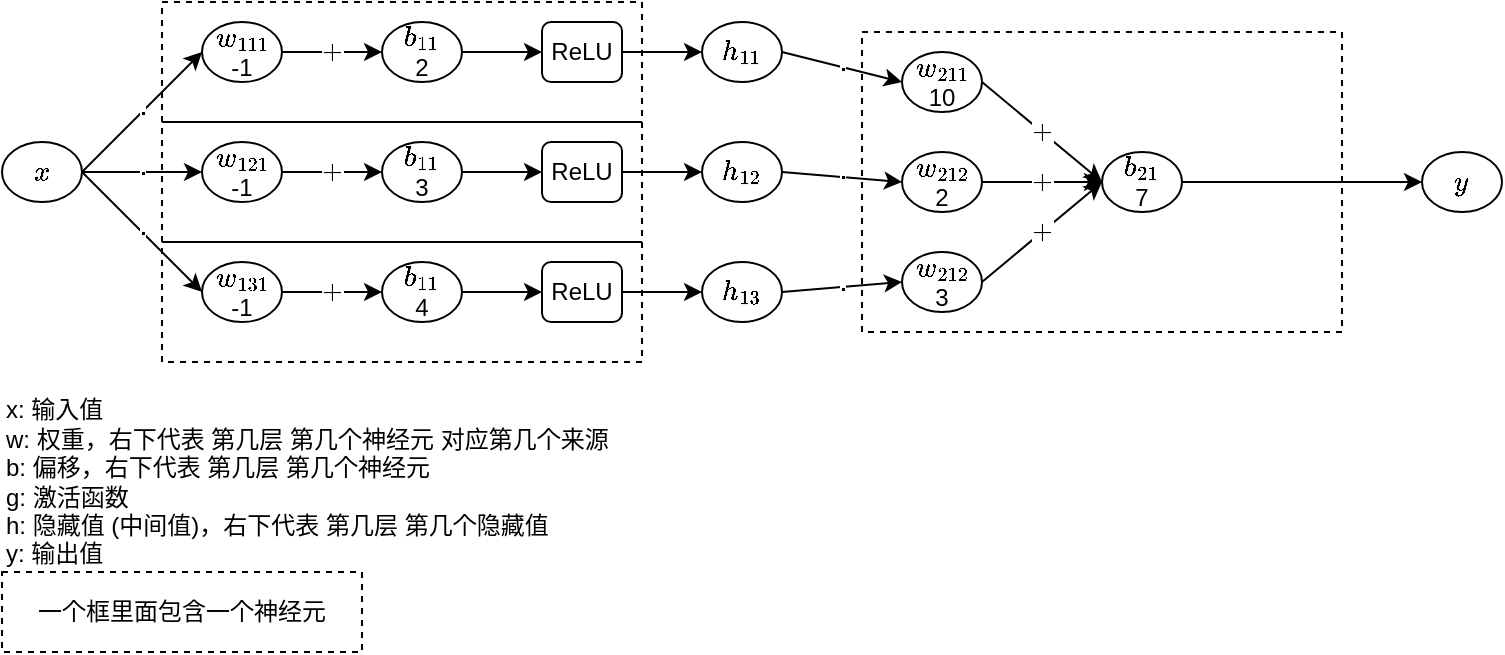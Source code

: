 <mxfile version="12.9.3" type="device"><diagram id="DDerkTSMOGno1rbY5GiT" name="Page-1"><mxGraphModel dx="946" dy="608" grid="1" gridSize="10" guides="1" tooltips="1" connect="1" arrows="1" fold="1" page="1" pageScale="1" pageWidth="850" pageHeight="1100" math="1" shadow="0"><root><mxCell id="0"/><mxCell id="1" parent="0"/><mxCell id="TU0UpIMzO4x8-RY9FNKX-3" value="" style="rounded=0;whiteSpace=wrap;html=1;align=center;fillColor=none;dashed=1;" parent="1" vertex="1"><mxGeometry x="170" y="95" width="240" height="60" as="geometry"/></mxCell><mxCell id="TU0UpIMzO4x8-RY9FNKX-4" value="`*`" style="rounded=0;orthogonalLoop=1;jettySize=auto;html=1;exitX=1;exitY=0.5;exitDx=0;exitDy=0;entryX=0;entryY=0.5;entryDx=0;entryDy=0;" parent="1" source="TU0UpIMzO4x8-RY9FNKX-5" target="TU0UpIMzO4x8-RY9FNKX-9" edge="1"><mxGeometry relative="1" as="geometry"/></mxCell><mxCell id="TU0UpIMzO4x8-RY9FNKX-5" value="`x`" style="ellipse;whiteSpace=wrap;html=1;" parent="1" vertex="1"><mxGeometry x="90" y="165" width="40" height="30" as="geometry"/></mxCell><mxCell id="TU0UpIMzO4x8-RY9FNKX-8" value="`+`" style="edgeStyle=none;rounded=0;orthogonalLoop=1;jettySize=auto;html=1;exitX=1;exitY=0.5;exitDx=0;exitDy=0;entryX=0;entryY=0.5;entryDx=0;entryDy=0;" parent="1" source="TU0UpIMzO4x8-RY9FNKX-9" target="TU0UpIMzO4x8-RY9FNKX-21" edge="1"><mxGeometry relative="1" as="geometry"/></mxCell><mxCell id="TU0UpIMzO4x8-RY9FNKX-9" value="`w_111`&lt;br&gt;-1" style="ellipse;whiteSpace=wrap;html=1;" parent="1" vertex="1"><mxGeometry x="190" y="105" width="40" height="30" as="geometry"/></mxCell><mxCell id="TU0UpIMzO4x8-RY9FNKX-20" style="edgeStyle=none;rounded=0;orthogonalLoop=1;jettySize=auto;html=1;exitX=1;exitY=0.5;exitDx=0;exitDy=0;entryX=0;entryY=0.5;entryDx=0;entryDy=0;" parent="1" source="TU0UpIMzO4x8-RY9FNKX-21" target="TU0UpIMzO4x8-RY9FNKX-39" edge="1"><mxGeometry relative="1" as="geometry"/></mxCell><mxCell id="TU0UpIMzO4x8-RY9FNKX-21" value="`b_11`&lt;br&gt;2" style="ellipse;whiteSpace=wrap;html=1;" parent="1" vertex="1"><mxGeometry x="280" y="105" width="40" height="30" as="geometry"/></mxCell><mxCell id="TU0UpIMzO4x8-RY9FNKX-31" value="`h_11`" style="ellipse;whiteSpace=wrap;html=1;" parent="1" vertex="1"><mxGeometry x="440" y="105" width="40" height="30" as="geometry"/></mxCell><mxCell id="TU0UpIMzO4x8-RY9FNKX-35" value="x: 输入值&lt;br&gt;w: 权重，右下代表 第几层 第几个神经元 对应第几个来源&lt;br&gt;b: 偏移，右下代表 第几层 第几个神经元&lt;br&gt;g: 激活函数&lt;br&gt;h: 隐藏值 (中间值)，右下代表 第几层 第几个隐藏值&lt;br&gt;y: 输出值" style="text;html=1;strokeColor=none;fillColor=none;align=left;verticalAlign=middle;whiteSpace=wrap;rounded=0;" parent="1" vertex="1"><mxGeometry x="90" y="290" width="320" height="90" as="geometry"/></mxCell><mxCell id="TU0UpIMzO4x8-RY9FNKX-38" style="edgeStyle=none;rounded=0;orthogonalLoop=1;jettySize=auto;html=1;exitX=1;exitY=0.5;exitDx=0;exitDy=0;entryX=0;entryY=0.5;entryDx=0;entryDy=0;" parent="1" source="TU0UpIMzO4x8-RY9FNKX-39" target="TU0UpIMzO4x8-RY9FNKX-31" edge="1"><mxGeometry relative="1" as="geometry"/></mxCell><mxCell id="TU0UpIMzO4x8-RY9FNKX-39" value="ReLU" style="rounded=1;whiteSpace=wrap;html=1;align=center;" parent="1" vertex="1"><mxGeometry x="360" y="105" width="40" height="30" as="geometry"/></mxCell><mxCell id="TU0UpIMzO4x8-RY9FNKX-40" value="一个框里面包含一个神经元" style="rounded=0;whiteSpace=wrap;html=1;align=center;fillColor=none;dashed=1;" parent="1" vertex="1"><mxGeometry x="90" y="380" width="180" height="40" as="geometry"/></mxCell><mxCell id="TU0UpIMzO4x8-RY9FNKX-41" value="" style="rounded=0;whiteSpace=wrap;html=1;align=center;fillColor=none;dashed=1;" parent="1" vertex="1"><mxGeometry x="520" y="110" width="240" height="150" as="geometry"/></mxCell><mxCell id="TU0UpIMzO4x8-RY9FNKX-42" value="`+`" style="edgeStyle=none;rounded=0;orthogonalLoop=1;jettySize=auto;html=1;exitX=1;exitY=0.5;exitDx=0;exitDy=0;entryX=0;entryY=0.5;entryDx=0;entryDy=0;" parent="1" source="TU0UpIMzO4x8-RY9FNKX-43" target="TU0UpIMzO4x8-RY9FNKX-48" edge="1"><mxGeometry relative="1" as="geometry"/></mxCell><mxCell id="TU0UpIMzO4x8-RY9FNKX-43" value="`w_211`&lt;br&gt;10" style="ellipse;whiteSpace=wrap;html=1;" parent="1" vertex="1"><mxGeometry x="540" y="120" width="40" height="30" as="geometry"/></mxCell><mxCell id="TU0UpIMzO4x8-RY9FNKX-44" value="`w_212`&lt;br&gt;2" style="ellipse;whiteSpace=wrap;html=1;" parent="1" vertex="1"><mxGeometry x="540" y="170" width="40" height="30" as="geometry"/></mxCell><mxCell id="TU0UpIMzO4x8-RY9FNKX-47" style="edgeStyle=none;rounded=0;orthogonalLoop=1;jettySize=auto;html=1;exitX=1;exitY=0.5;exitDx=0;exitDy=0;" parent="1" source="TU0UpIMzO4x8-RY9FNKX-48" target="TU0UpIMzO4x8-RY9FNKX-71" edge="1"><mxGeometry relative="1" as="geometry"><mxPoint x="720" y="185" as="targetPoint"/></mxGeometry></mxCell><mxCell id="TU0UpIMzO4x8-RY9FNKX-48" value="`b_21`&lt;br&gt;7" style="ellipse;whiteSpace=wrap;html=1;" parent="1" vertex="1"><mxGeometry x="640" y="170" width="40" height="30" as="geometry"/></mxCell><mxCell id="TU0UpIMzO4x8-RY9FNKX-51" value="`+`" style="edgeStyle=none;rounded=0;orthogonalLoop=1;jettySize=auto;html=1;exitX=1;exitY=0.5;exitDx=0;exitDy=0;entryX=0;entryY=0.5;entryDx=0;entryDy=0;" parent="1" source="TU0UpIMzO4x8-RY9FNKX-44" target="TU0UpIMzO4x8-RY9FNKX-48" edge="1"><mxGeometry relative="1" as="geometry"><mxPoint x="590" y="195" as="sourcePoint"/><mxPoint x="650" y="195" as="targetPoint"/></mxGeometry></mxCell><mxCell id="TU0UpIMzO4x8-RY9FNKX-71" value="`y`" style="ellipse;whiteSpace=wrap;html=1;" parent="1" vertex="1"><mxGeometry x="800" y="170" width="40" height="30" as="geometry"/></mxCell><mxCell id="TU0UpIMzO4x8-RY9FNKX-73" value="" style="rounded=0;whiteSpace=wrap;html=1;align=center;fillColor=none;dashed=1;" parent="1" vertex="1"><mxGeometry x="170" y="155" width="240" height="60" as="geometry"/></mxCell><mxCell id="TU0UpIMzO4x8-RY9FNKX-74" value="`+`" style="edgeStyle=none;rounded=0;orthogonalLoop=1;jettySize=auto;html=1;exitX=1;exitY=0.5;exitDx=0;exitDy=0;entryX=0;entryY=0.5;entryDx=0;entryDy=0;" parent="1" source="TU0UpIMzO4x8-RY9FNKX-75" target="TU0UpIMzO4x8-RY9FNKX-77" edge="1"><mxGeometry relative="1" as="geometry"/></mxCell><mxCell id="TU0UpIMzO4x8-RY9FNKX-75" value="`w_121`&lt;br&gt;-1" style="ellipse;whiteSpace=wrap;html=1;" parent="1" vertex="1"><mxGeometry x="190" y="165" width="40" height="30" as="geometry"/></mxCell><mxCell id="TU0UpIMzO4x8-RY9FNKX-76" style="edgeStyle=none;rounded=0;orthogonalLoop=1;jettySize=auto;html=1;exitX=1;exitY=0.5;exitDx=0;exitDy=0;entryX=0;entryY=0.5;entryDx=0;entryDy=0;" parent="1" source="TU0UpIMzO4x8-RY9FNKX-77" target="TU0UpIMzO4x8-RY9FNKX-78" edge="1"><mxGeometry relative="1" as="geometry"/></mxCell><mxCell id="TU0UpIMzO4x8-RY9FNKX-77" value="`b_11`&lt;br&gt;3" style="ellipse;whiteSpace=wrap;html=1;" parent="1" vertex="1"><mxGeometry x="280" y="165" width="40" height="30" as="geometry"/></mxCell><mxCell id="TU0UpIMzO4x8-RY9FNKX-96" style="edgeStyle=none;rounded=0;orthogonalLoop=1;jettySize=auto;html=1;exitX=1;exitY=0.5;exitDx=0;exitDy=0;entryX=0;entryY=0.5;entryDx=0;entryDy=0;" parent="1" source="TU0UpIMzO4x8-RY9FNKX-78" target="TU0UpIMzO4x8-RY9FNKX-95" edge="1"><mxGeometry relative="1" as="geometry"/></mxCell><mxCell id="TU0UpIMzO4x8-RY9FNKX-78" value="ReLU" style="rounded=1;whiteSpace=wrap;html=1;align=center;" parent="1" vertex="1"><mxGeometry x="360" y="165" width="40" height="30" as="geometry"/></mxCell><mxCell id="TU0UpIMzO4x8-RY9FNKX-85" value="" style="rounded=0;whiteSpace=wrap;html=1;align=center;fillColor=none;dashed=1;" parent="1" vertex="1"><mxGeometry x="170" y="215" width="240" height="60" as="geometry"/></mxCell><mxCell id="TU0UpIMzO4x8-RY9FNKX-86" value="`+`" style="edgeStyle=none;rounded=0;orthogonalLoop=1;jettySize=auto;html=1;exitX=1;exitY=0.5;exitDx=0;exitDy=0;entryX=0;entryY=0.5;entryDx=0;entryDy=0;" parent="1" source="TU0UpIMzO4x8-RY9FNKX-87" target="TU0UpIMzO4x8-RY9FNKX-89" edge="1"><mxGeometry relative="1" as="geometry"/></mxCell><mxCell id="TU0UpIMzO4x8-RY9FNKX-87" value="`w_131`&lt;br&gt;-1" style="ellipse;whiteSpace=wrap;html=1;" parent="1" vertex="1"><mxGeometry x="190" y="225" width="40" height="30" as="geometry"/></mxCell><mxCell id="TU0UpIMzO4x8-RY9FNKX-88" style="edgeStyle=none;rounded=0;orthogonalLoop=1;jettySize=auto;html=1;exitX=1;exitY=0.5;exitDx=0;exitDy=0;entryX=0;entryY=0.5;entryDx=0;entryDy=0;" parent="1" source="TU0UpIMzO4x8-RY9FNKX-89" target="TU0UpIMzO4x8-RY9FNKX-90" edge="1"><mxGeometry relative="1" as="geometry"/></mxCell><mxCell id="TU0UpIMzO4x8-RY9FNKX-89" value="`b_11`&lt;br&gt;4" style="ellipse;whiteSpace=wrap;html=1;" parent="1" vertex="1"><mxGeometry x="280" y="225" width="40" height="30" as="geometry"/></mxCell><mxCell id="TU0UpIMzO4x8-RY9FNKX-98" style="edgeStyle=none;rounded=0;orthogonalLoop=1;jettySize=auto;html=1;exitX=1;exitY=0.5;exitDx=0;exitDy=0;entryX=0;entryY=0.5;entryDx=0;entryDy=0;" parent="1" source="TU0UpIMzO4x8-RY9FNKX-90" target="TU0UpIMzO4x8-RY9FNKX-97" edge="1"><mxGeometry relative="1" as="geometry"/></mxCell><mxCell id="TU0UpIMzO4x8-RY9FNKX-90" value="ReLU" style="rounded=1;whiteSpace=wrap;html=1;align=center;" parent="1" vertex="1"><mxGeometry x="360" y="225" width="40" height="30" as="geometry"/></mxCell><mxCell id="TU0UpIMzO4x8-RY9FNKX-93" value="`*`" style="rounded=0;orthogonalLoop=1;jettySize=auto;html=1;exitX=1;exitY=0.5;exitDx=0;exitDy=0;entryX=0;entryY=0.5;entryDx=0;entryDy=0;" parent="1" source="TU0UpIMzO4x8-RY9FNKX-5" target="TU0UpIMzO4x8-RY9FNKX-75" edge="1"><mxGeometry relative="1" as="geometry"><mxPoint x="140" y="190" as="sourcePoint"/><mxPoint x="200" y="130" as="targetPoint"/></mxGeometry></mxCell><mxCell id="TU0UpIMzO4x8-RY9FNKX-94" value="`*`" style="rounded=0;orthogonalLoop=1;jettySize=auto;html=1;entryX=0;entryY=0.5;entryDx=0;entryDy=0;exitX=1;exitY=0.5;exitDx=0;exitDy=0;" parent="1" source="TU0UpIMzO4x8-RY9FNKX-5" target="TU0UpIMzO4x8-RY9FNKX-87" edge="1"><mxGeometry relative="1" as="geometry"><mxPoint x="130" y="330" as="sourcePoint"/><mxPoint x="200" y="190" as="targetPoint"/></mxGeometry></mxCell><mxCell id="TU0UpIMzO4x8-RY9FNKX-95" value="`h_12`" style="ellipse;whiteSpace=wrap;html=1;" parent="1" vertex="1"><mxGeometry x="440" y="165" width="40" height="30" as="geometry"/></mxCell><mxCell id="TU0UpIMzO4x8-RY9FNKX-97" value="`h_13`" style="ellipse;whiteSpace=wrap;html=1;" parent="1" vertex="1"><mxGeometry x="440" y="225" width="40" height="30" as="geometry"/></mxCell><mxCell id="TU0UpIMzO4x8-RY9FNKX-99" value="`w_212`&lt;br&gt;3" style="ellipse;whiteSpace=wrap;html=1;" parent="1" vertex="1"><mxGeometry x="540" y="220" width="40" height="30" as="geometry"/></mxCell><mxCell id="TU0UpIMzO4x8-RY9FNKX-100" value="`+`" style="edgeStyle=none;rounded=0;orthogonalLoop=1;jettySize=auto;html=1;exitX=1;exitY=0.5;exitDx=0;exitDy=0;entryX=0;entryY=0.5;entryDx=0;entryDy=0;" parent="1" source="TU0UpIMzO4x8-RY9FNKX-99" target="TU0UpIMzO4x8-RY9FNKX-48" edge="1"><mxGeometry relative="1" as="geometry"><mxPoint x="590" y="195" as="sourcePoint"/><mxPoint x="650" y="195" as="targetPoint"/></mxGeometry></mxCell><mxCell id="TU0UpIMzO4x8-RY9FNKX-101" value="`*`" style="rounded=0;orthogonalLoop=1;jettySize=auto;html=1;exitX=1;exitY=0.5;exitDx=0;exitDy=0;entryX=0;entryY=0.5;entryDx=0;entryDy=0;" parent="1" source="TU0UpIMzO4x8-RY9FNKX-31" target="TU0UpIMzO4x8-RY9FNKX-43" edge="1"><mxGeometry relative="1" as="geometry"><mxPoint x="140" y="190" as="sourcePoint"/><mxPoint x="200" y="130" as="targetPoint"/></mxGeometry></mxCell><mxCell id="TU0UpIMzO4x8-RY9FNKX-102" value="`*`" style="rounded=0;orthogonalLoop=1;jettySize=auto;html=1;exitX=1;exitY=0.5;exitDx=0;exitDy=0;entryX=0;entryY=0.5;entryDx=0;entryDy=0;" parent="1" source="TU0UpIMzO4x8-RY9FNKX-95" target="TU0UpIMzO4x8-RY9FNKX-44" edge="1"><mxGeometry relative="1" as="geometry"><mxPoint x="490" y="130" as="sourcePoint"/><mxPoint x="550" y="145" as="targetPoint"/></mxGeometry></mxCell><mxCell id="TU0UpIMzO4x8-RY9FNKX-103" value="`*`" style="rounded=0;orthogonalLoop=1;jettySize=auto;html=1;exitX=1;exitY=0.5;exitDx=0;exitDy=0;entryX=0;entryY=0.5;entryDx=0;entryDy=0;" parent="1" source="TU0UpIMzO4x8-RY9FNKX-97" target="TU0UpIMzO4x8-RY9FNKX-99" edge="1"><mxGeometry relative="1" as="geometry"><mxPoint x="490" y="190" as="sourcePoint"/><mxPoint x="550" y="195" as="targetPoint"/></mxGeometry></mxCell></root></mxGraphModel></diagram></mxfile>
